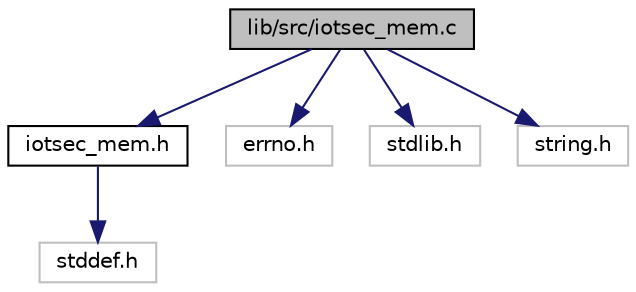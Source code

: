 digraph "lib/src/iotsec_mem.c"
{
 // LATEX_PDF_SIZE
  edge [fontname="Helvetica",fontsize="10",labelfontname="Helvetica",labelfontsize="10"];
  node [fontname="Helvetica",fontsize="10",shape=record];
  Node1 [label="lib/src/iotsec_mem.c",height=0.2,width=0.4,color="black", fillcolor="grey75", style="filled", fontcolor="black",tooltip="Source file for the IOTsec memory allocator."];
  Node1 -> Node2 [color="midnightblue",fontsize="10",style="solid",fontname="Helvetica"];
  Node2 [label="iotsec_mem.h",height=0.2,width=0.4,color="black", fillcolor="white", style="filled",URL="$iotsec__mem_8h.html",tooltip="Include file for the IOTsec memory allocator."];
  Node2 -> Node3 [color="midnightblue",fontsize="10",style="solid",fontname="Helvetica"];
  Node3 [label="stddef.h",height=0.2,width=0.4,color="grey75", fillcolor="white", style="filled",tooltip=" "];
  Node1 -> Node4 [color="midnightblue",fontsize="10",style="solid",fontname="Helvetica"];
  Node4 [label="errno.h",height=0.2,width=0.4,color="grey75", fillcolor="white", style="filled",tooltip=" "];
  Node1 -> Node5 [color="midnightblue",fontsize="10",style="solid",fontname="Helvetica"];
  Node5 [label="stdlib.h",height=0.2,width=0.4,color="grey75", fillcolor="white", style="filled",tooltip=" "];
  Node1 -> Node6 [color="midnightblue",fontsize="10",style="solid",fontname="Helvetica"];
  Node6 [label="string.h",height=0.2,width=0.4,color="grey75", fillcolor="white", style="filled",tooltip=" "];
}
